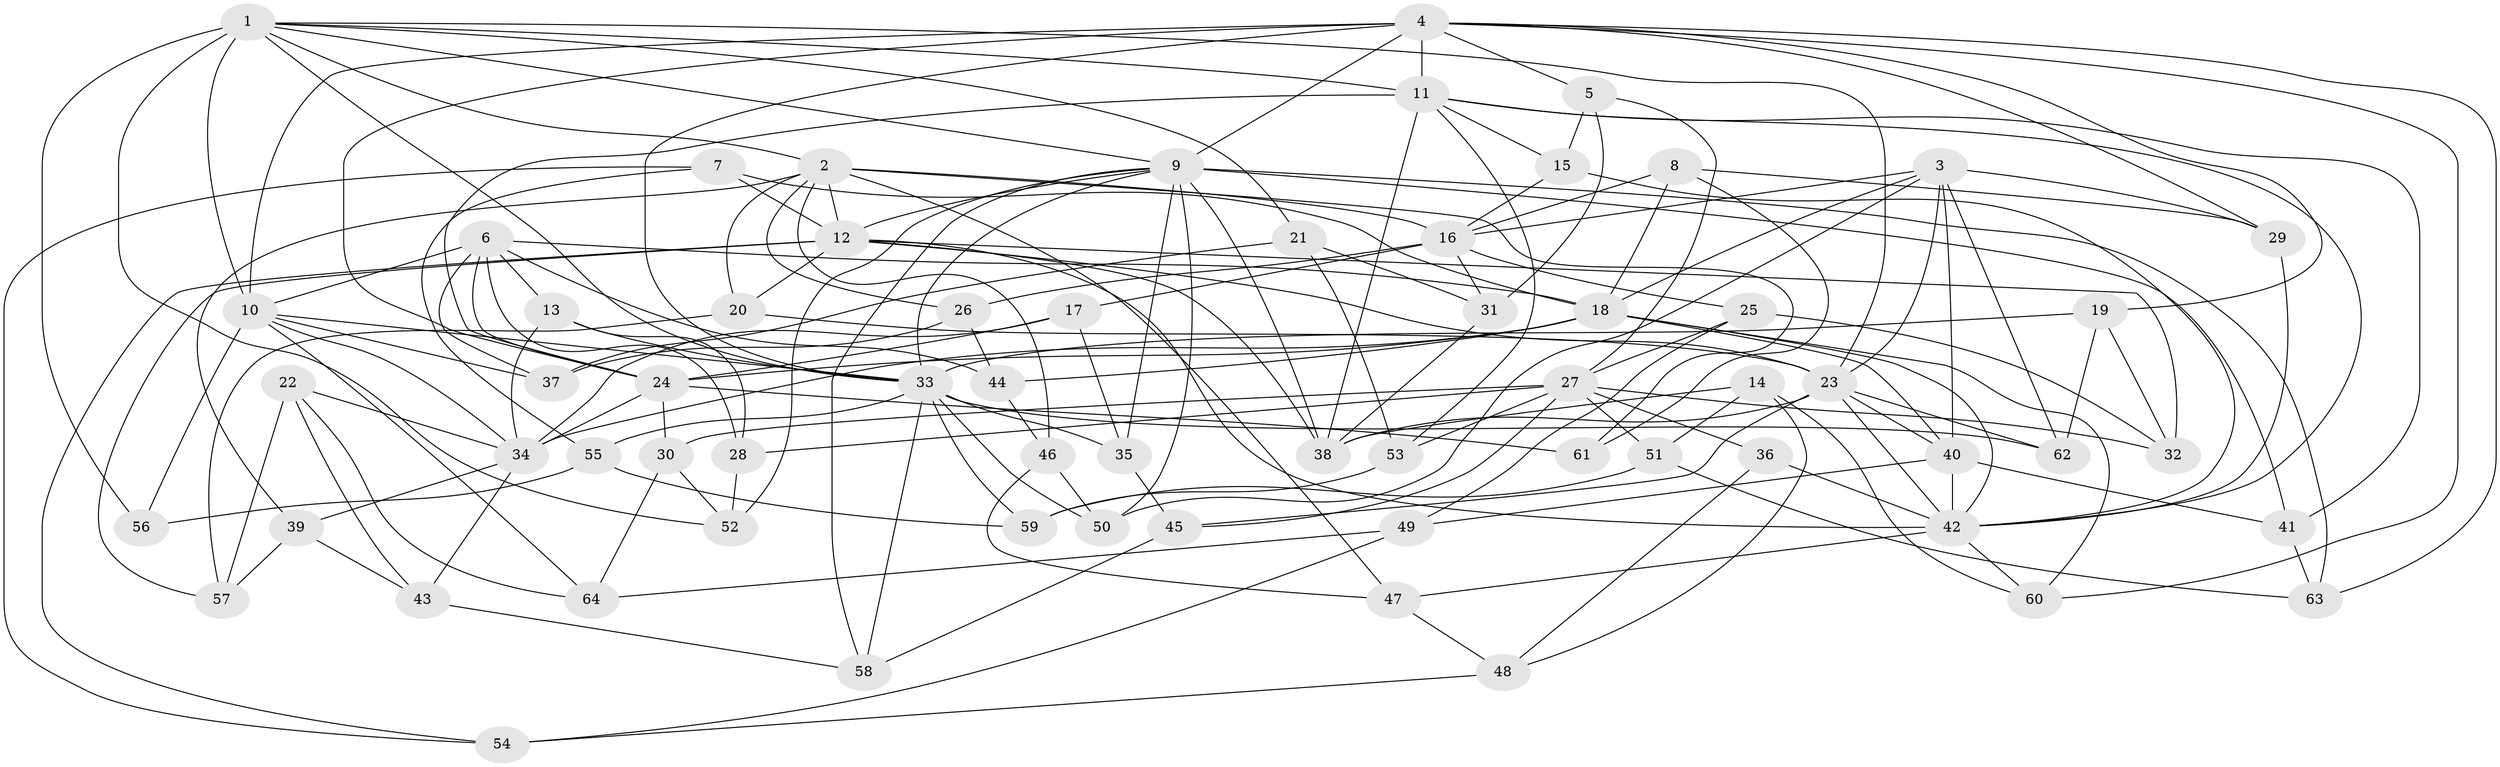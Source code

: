 // original degree distribution, {4: 1.0}
// Generated by graph-tools (version 1.1) at 2025/37/03/09/25 02:37:55]
// undirected, 64 vertices, 171 edges
graph export_dot {
graph [start="1"]
  node [color=gray90,style=filled];
  1;
  2;
  3;
  4;
  5;
  6;
  7;
  8;
  9;
  10;
  11;
  12;
  13;
  14;
  15;
  16;
  17;
  18;
  19;
  20;
  21;
  22;
  23;
  24;
  25;
  26;
  27;
  28;
  29;
  30;
  31;
  32;
  33;
  34;
  35;
  36;
  37;
  38;
  39;
  40;
  41;
  42;
  43;
  44;
  45;
  46;
  47;
  48;
  49;
  50;
  51;
  52;
  53;
  54;
  55;
  56;
  57;
  58;
  59;
  60;
  61;
  62;
  63;
  64;
  1 -- 2 [weight=1.0];
  1 -- 9 [weight=1.0];
  1 -- 10 [weight=1.0];
  1 -- 11 [weight=1.0];
  1 -- 21 [weight=1.0];
  1 -- 23 [weight=1.0];
  1 -- 33 [weight=1.0];
  1 -- 52 [weight=1.0];
  1 -- 56 [weight=2.0];
  2 -- 12 [weight=1.0];
  2 -- 16 [weight=1.0];
  2 -- 20 [weight=1.0];
  2 -- 26 [weight=1.0];
  2 -- 39 [weight=1.0];
  2 -- 46 [weight=1.0];
  2 -- 47 [weight=1.0];
  2 -- 61 [weight=2.0];
  3 -- 16 [weight=3.0];
  3 -- 18 [weight=1.0];
  3 -- 23 [weight=1.0];
  3 -- 29 [weight=1.0];
  3 -- 40 [weight=2.0];
  3 -- 50 [weight=1.0];
  3 -- 62 [weight=1.0];
  4 -- 5 [weight=1.0];
  4 -- 9 [weight=1.0];
  4 -- 10 [weight=1.0];
  4 -- 11 [weight=3.0];
  4 -- 19 [weight=1.0];
  4 -- 24 [weight=1.0];
  4 -- 29 [weight=1.0];
  4 -- 33 [weight=1.0];
  4 -- 60 [weight=1.0];
  4 -- 63 [weight=1.0];
  5 -- 15 [weight=1.0];
  5 -- 27 [weight=1.0];
  5 -- 31 [weight=1.0];
  6 -- 10 [weight=1.0];
  6 -- 13 [weight=1.0];
  6 -- 18 [weight=1.0];
  6 -- 24 [weight=2.0];
  6 -- 28 [weight=1.0];
  6 -- 37 [weight=1.0];
  6 -- 44 [weight=1.0];
  7 -- 12 [weight=1.0];
  7 -- 18 [weight=1.0];
  7 -- 54 [weight=1.0];
  7 -- 55 [weight=1.0];
  8 -- 16 [weight=1.0];
  8 -- 18 [weight=1.0];
  8 -- 29 [weight=1.0];
  8 -- 61 [weight=1.0];
  9 -- 12 [weight=1.0];
  9 -- 33 [weight=1.0];
  9 -- 35 [weight=1.0];
  9 -- 38 [weight=2.0];
  9 -- 41 [weight=1.0];
  9 -- 50 [weight=1.0];
  9 -- 52 [weight=1.0];
  9 -- 58 [weight=1.0];
  9 -- 63 [weight=1.0];
  10 -- 33 [weight=1.0];
  10 -- 34 [weight=1.0];
  10 -- 37 [weight=1.0];
  10 -- 56 [weight=1.0];
  10 -- 64 [weight=1.0];
  11 -- 15 [weight=1.0];
  11 -- 24 [weight=2.0];
  11 -- 38 [weight=2.0];
  11 -- 41 [weight=1.0];
  11 -- 42 [weight=1.0];
  11 -- 53 [weight=1.0];
  12 -- 20 [weight=1.0];
  12 -- 23 [weight=1.0];
  12 -- 32 [weight=1.0];
  12 -- 38 [weight=1.0];
  12 -- 42 [weight=1.0];
  12 -- 54 [weight=1.0];
  12 -- 57 [weight=1.0];
  13 -- 28 [weight=1.0];
  13 -- 33 [weight=1.0];
  13 -- 34 [weight=1.0];
  14 -- 38 [weight=1.0];
  14 -- 48 [weight=1.0];
  14 -- 51 [weight=1.0];
  14 -- 60 [weight=1.0];
  15 -- 16 [weight=1.0];
  15 -- 42 [weight=1.0];
  16 -- 17 [weight=1.0];
  16 -- 25 [weight=1.0];
  16 -- 26 [weight=1.0];
  16 -- 31 [weight=1.0];
  17 -- 24 [weight=1.0];
  17 -- 34 [weight=1.0];
  17 -- 35 [weight=1.0];
  18 -- 24 [weight=1.0];
  18 -- 34 [weight=3.0];
  18 -- 40 [weight=1.0];
  18 -- 42 [weight=1.0];
  18 -- 44 [weight=1.0];
  18 -- 60 [weight=1.0];
  19 -- 32 [weight=1.0];
  19 -- 33 [weight=1.0];
  19 -- 62 [weight=1.0];
  20 -- 23 [weight=1.0];
  20 -- 57 [weight=1.0];
  21 -- 31 [weight=1.0];
  21 -- 37 [weight=1.0];
  21 -- 53 [weight=1.0];
  22 -- 34 [weight=1.0];
  22 -- 43 [weight=1.0];
  22 -- 57 [weight=1.0];
  22 -- 64 [weight=1.0];
  23 -- 38 [weight=1.0];
  23 -- 40 [weight=2.0];
  23 -- 42 [weight=1.0];
  23 -- 45 [weight=1.0];
  23 -- 62 [weight=1.0];
  24 -- 30 [weight=1.0];
  24 -- 34 [weight=1.0];
  24 -- 61 [weight=1.0];
  25 -- 27 [weight=1.0];
  25 -- 32 [weight=1.0];
  25 -- 49 [weight=1.0];
  26 -- 37 [weight=1.0];
  26 -- 44 [weight=1.0];
  27 -- 28 [weight=1.0];
  27 -- 30 [weight=1.0];
  27 -- 32 [weight=1.0];
  27 -- 36 [weight=2.0];
  27 -- 45 [weight=1.0];
  27 -- 51 [weight=1.0];
  27 -- 53 [weight=1.0];
  28 -- 52 [weight=1.0];
  29 -- 42 [weight=1.0];
  30 -- 52 [weight=1.0];
  30 -- 64 [weight=1.0];
  31 -- 38 [weight=1.0];
  33 -- 35 [weight=1.0];
  33 -- 50 [weight=1.0];
  33 -- 55 [weight=1.0];
  33 -- 58 [weight=1.0];
  33 -- 59 [weight=1.0];
  33 -- 62 [weight=1.0];
  34 -- 39 [weight=1.0];
  34 -- 43 [weight=1.0];
  35 -- 45 [weight=1.0];
  36 -- 42 [weight=1.0];
  36 -- 48 [weight=1.0];
  39 -- 43 [weight=1.0];
  39 -- 57 [weight=1.0];
  40 -- 41 [weight=1.0];
  40 -- 42 [weight=1.0];
  40 -- 49 [weight=1.0];
  41 -- 63 [weight=1.0];
  42 -- 47 [weight=1.0];
  42 -- 60 [weight=1.0];
  43 -- 58 [weight=1.0];
  44 -- 46 [weight=1.0];
  45 -- 58 [weight=1.0];
  46 -- 47 [weight=1.0];
  46 -- 50 [weight=1.0];
  47 -- 48 [weight=1.0];
  48 -- 54 [weight=1.0];
  49 -- 54 [weight=1.0];
  49 -- 64 [weight=1.0];
  51 -- 59 [weight=1.0];
  51 -- 63 [weight=1.0];
  53 -- 59 [weight=1.0];
  55 -- 56 [weight=1.0];
  55 -- 59 [weight=1.0];
}
